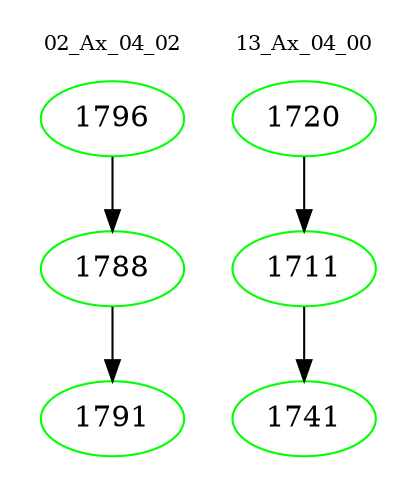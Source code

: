 digraph{
subgraph cluster_0 {
color = white
label = "02_Ax_04_02";
fontsize=10;
T0_1796 [label="1796", color="green"]
T0_1796 -> T0_1788 [color="black"]
T0_1788 [label="1788", color="green"]
T0_1788 -> T0_1791 [color="black"]
T0_1791 [label="1791", color="green"]
}
subgraph cluster_1 {
color = white
label = "13_Ax_04_00";
fontsize=10;
T1_1720 [label="1720", color="green"]
T1_1720 -> T1_1711 [color="black"]
T1_1711 [label="1711", color="green"]
T1_1711 -> T1_1741 [color="black"]
T1_1741 [label="1741", color="green"]
}
}
